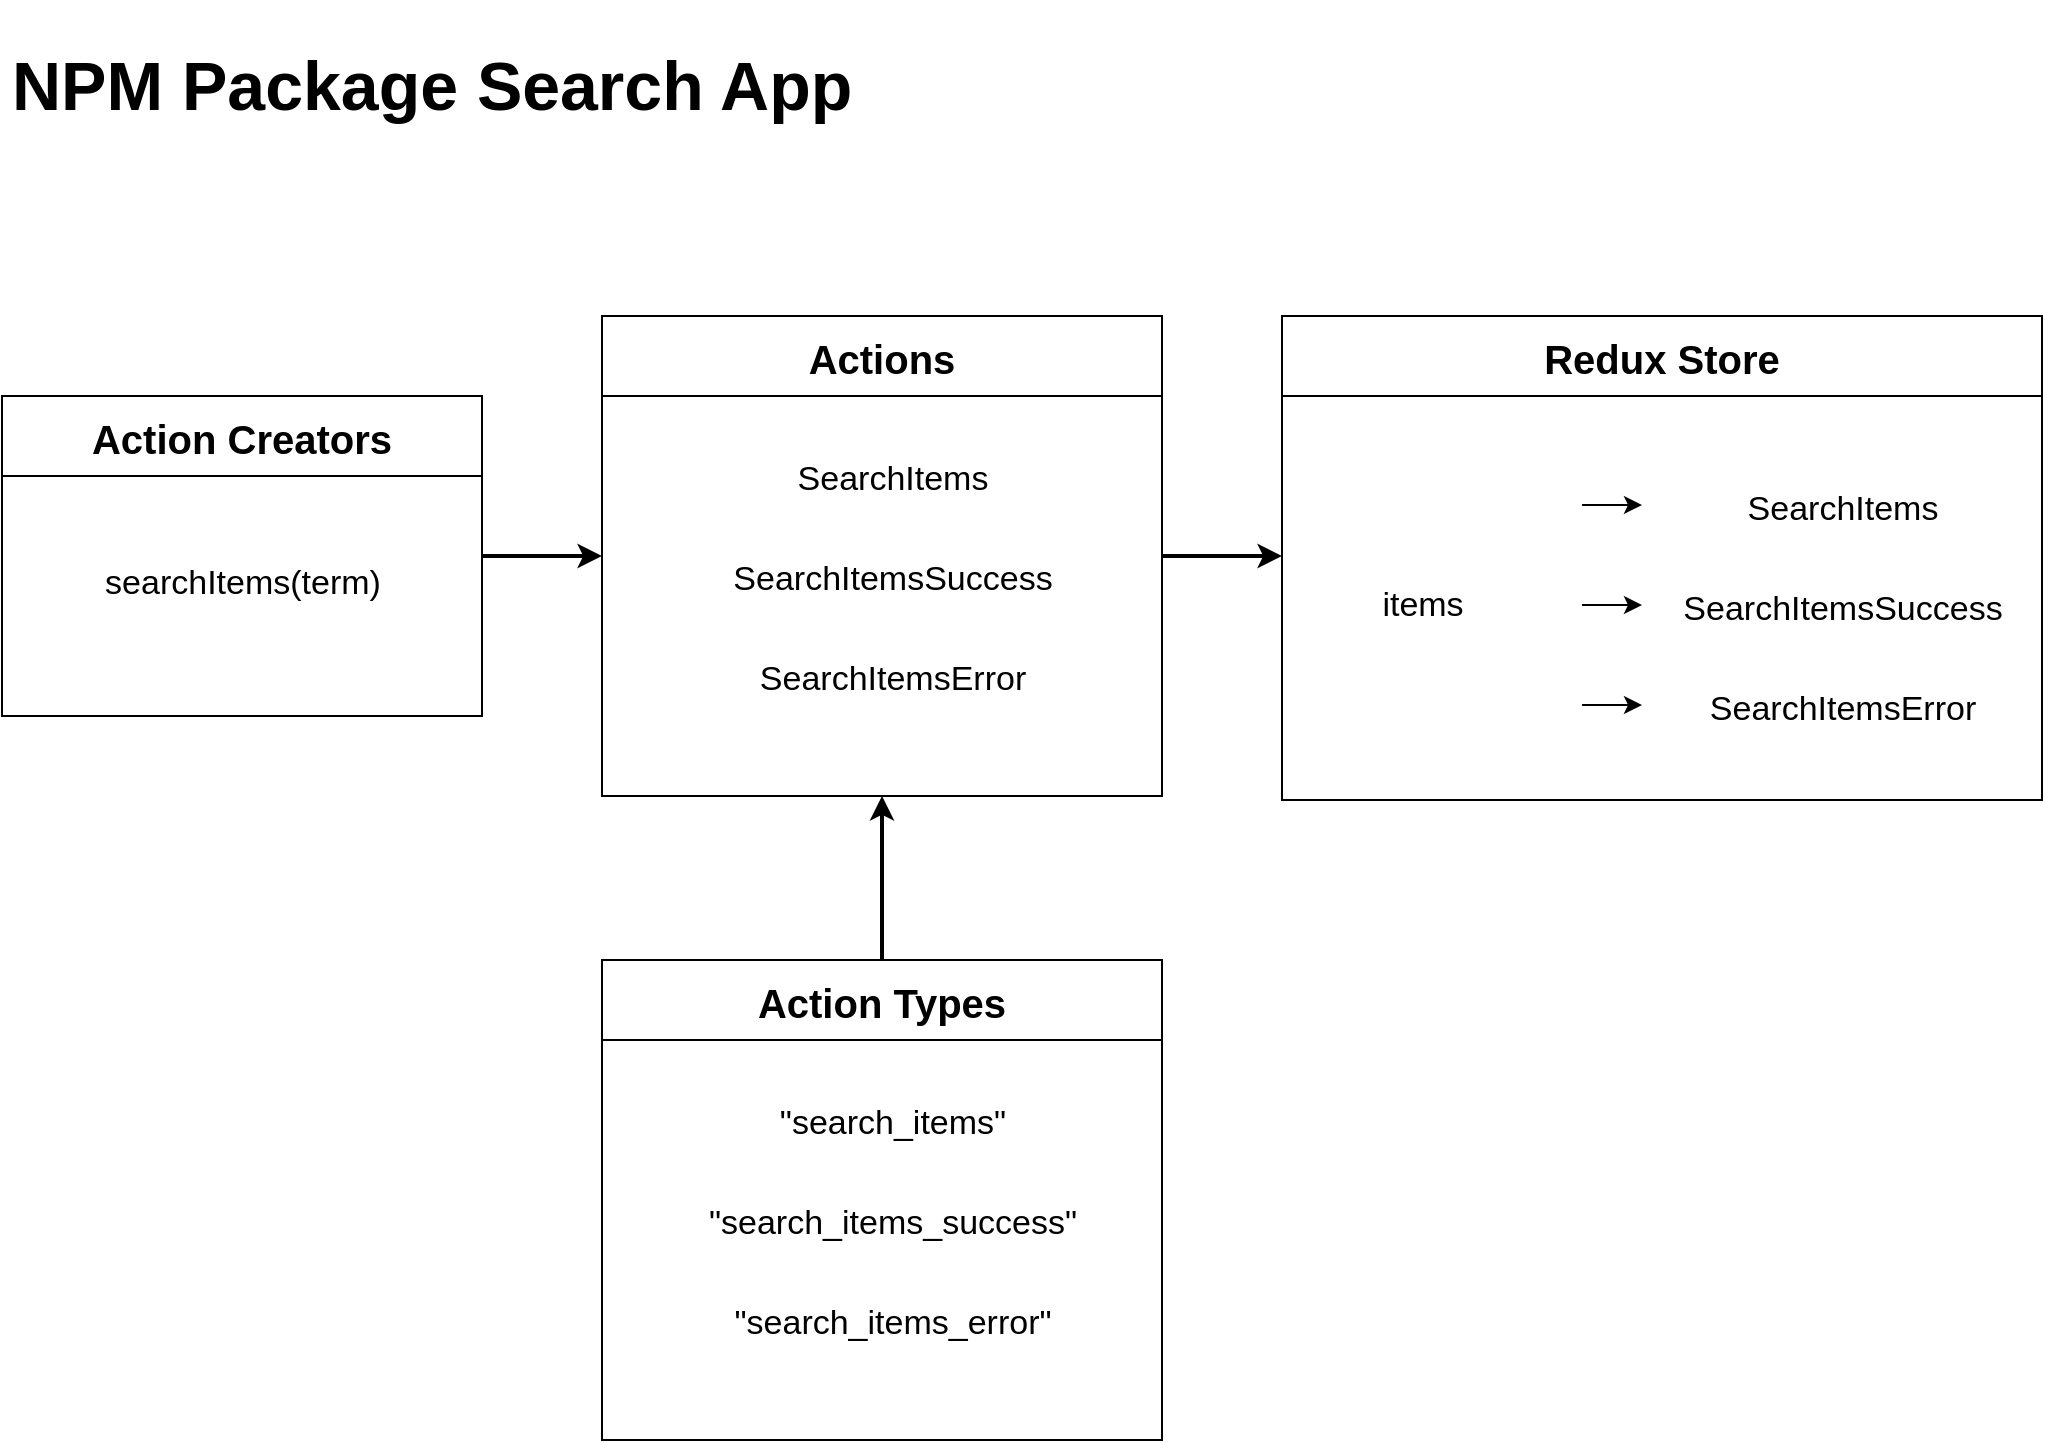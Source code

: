 <mxfile pages="2">
    <diagram id="rVZj79n0Ob877yGKPZXF" name="Page-1">
        <mxGraphModel dx="1013" dy="462" grid="1" gridSize="10" guides="1" tooltips="1" connect="1" arrows="1" fold="1" page="1" pageScale="1" pageWidth="1100" pageHeight="850" math="0" shadow="0">
            <root>
                <mxCell id="0"/>
                <mxCell id="1" parent="0"/>
                <mxCell id="a4bU4X2QWl-O1gPmdE-o-12" value="" style="edgeStyle=orthogonalEdgeStyle;rounded=0;orthogonalLoop=1;jettySize=auto;html=1;fontSize=17;strokeWidth=2;" parent="1" source="a4bU4X2QWl-O1gPmdE-o-2" edge="1">
                    <mxGeometry relative="1" as="geometry">
                        <mxPoint x="340" y="298" as="targetPoint"/>
                    </mxGeometry>
                </mxCell>
                <mxCell id="a4bU4X2QWl-O1gPmdE-o-2" value="Action Creators" style="swimlane;fontSize=20;startSize=40;fillStyle=auto;" parent="1" vertex="1">
                    <mxGeometry x="40" y="218" width="240" height="160" as="geometry"/>
                </mxCell>
                <mxCell id="a4bU4X2QWl-O1gPmdE-o-3" value="&lt;font style=&quot;font-size: 17px;&quot;&gt;searchItems(term)&lt;/font&gt;" style="text;html=1;align=center;verticalAlign=middle;resizable=0;points=[];autosize=1;strokeColor=none;fillColor=none;fontSize=20;" parent="a4bU4X2QWl-O1gPmdE-o-2" vertex="1">
                    <mxGeometry x="40" y="72" width="160" height="40" as="geometry"/>
                </mxCell>
                <mxCell id="a4bU4X2QWl-O1gPmdE-o-18" style="edgeStyle=orthogonalEdgeStyle;rounded=0;orthogonalLoop=1;jettySize=auto;html=1;entryX=0.5;entryY=1;entryDx=0;entryDy=0;strokeWidth=2;fontSize=17;" parent="1" source="a4bU4X2QWl-O1gPmdE-o-5" target="a4bU4X2QWl-O1gPmdE-o-14" edge="1">
                    <mxGeometry relative="1" as="geometry"/>
                </mxCell>
                <mxCell id="a4bU4X2QWl-O1gPmdE-o-5" value="Action Types" style="swimlane;fontSize=20;startSize=40;" parent="1" vertex="1">
                    <mxGeometry x="340" y="500" width="280" height="240" as="geometry"/>
                </mxCell>
                <mxCell id="a4bU4X2QWl-O1gPmdE-o-6" value="&lt;span style=&quot;font-size: 17px;&quot;&gt;&quot;search_items&quot;&lt;/span&gt;" style="text;html=1;align=center;verticalAlign=middle;resizable=0;points=[];autosize=1;strokeColor=none;fillColor=none;fontSize=20;" parent="a4bU4X2QWl-O1gPmdE-o-5" vertex="1">
                    <mxGeometry x="75" y="60" width="140" height="40" as="geometry"/>
                </mxCell>
                <mxCell id="a4bU4X2QWl-O1gPmdE-o-7" value="&lt;font style=&quot;font-size: 17px;&quot;&gt;&quot;search_items_success&quot;&lt;/font&gt;" style="text;html=1;align=center;verticalAlign=middle;resizable=0;points=[];autosize=1;strokeColor=none;fillColor=none;fontSize=20;" parent="a4bU4X2QWl-O1gPmdE-o-5" vertex="1">
                    <mxGeometry x="40" y="110" width="210" height="40" as="geometry"/>
                </mxCell>
                <mxCell id="a4bU4X2QWl-O1gPmdE-o-9" value="&lt;span style=&quot;font-size: 17px;&quot;&gt;&quot;search_items_error&quot;&lt;/span&gt;" style="text;html=1;align=center;verticalAlign=middle;resizable=0;points=[];autosize=1;strokeColor=none;fillColor=none;fontSize=20;" parent="a4bU4X2QWl-O1gPmdE-o-5" vertex="1">
                    <mxGeometry x="55" y="160" width="180" height="40" as="geometry"/>
                </mxCell>
                <mxCell id="a4bU4X2QWl-O1gPmdE-o-11" value="&lt;h1&gt;&lt;span style=&quot;background-color: initial;&quot;&gt;NPM Package Search App&lt;/span&gt;&lt;br&gt;&lt;/h1&gt;" style="text;html=1;strokeColor=none;fillColor=none;spacing=5;spacingTop=-20;whiteSpace=wrap;overflow=hidden;rounded=0;fontSize=17;" parent="1" vertex="1">
                    <mxGeometry x="40" y="30" width="450" height="70" as="geometry"/>
                </mxCell>
                <mxCell id="a4bU4X2QWl-O1gPmdE-o-28" style="edgeStyle=orthogonalEdgeStyle;rounded=0;orthogonalLoop=1;jettySize=auto;html=1;strokeWidth=2;fontSize=17;" parent="1" source="a4bU4X2QWl-O1gPmdE-o-14" edge="1">
                    <mxGeometry relative="1" as="geometry">
                        <mxPoint x="680" y="298" as="targetPoint"/>
                    </mxGeometry>
                </mxCell>
                <mxCell id="a4bU4X2QWl-O1gPmdE-o-14" value="Actions" style="swimlane;fontSize=20;startSize=40;" parent="1" vertex="1">
                    <mxGeometry x="340" y="178" width="280" height="240" as="geometry"/>
                </mxCell>
                <mxCell id="a4bU4X2QWl-O1gPmdE-o-15" value="&lt;font style=&quot;font-size: 17px;&quot;&gt;SearchItems&lt;/font&gt;" style="text;html=1;align=center;verticalAlign=middle;resizable=0;points=[];autosize=1;strokeColor=none;fillColor=none;fontSize=20;" parent="a4bU4X2QWl-O1gPmdE-o-14" vertex="1">
                    <mxGeometry x="85" y="60" width="120" height="40" as="geometry"/>
                </mxCell>
                <mxCell id="a4bU4X2QWl-O1gPmdE-o-16" value="&lt;font style=&quot;font-size: 17px;&quot;&gt;SearchItemsSuccess&lt;/font&gt;" style="text;html=1;align=center;verticalAlign=middle;resizable=0;points=[];autosize=1;strokeColor=none;fillColor=none;fontSize=20;" parent="a4bU4X2QWl-O1gPmdE-o-14" vertex="1">
                    <mxGeometry x="55" y="110" width="180" height="40" as="geometry"/>
                </mxCell>
                <mxCell id="a4bU4X2QWl-O1gPmdE-o-17" value="&lt;font style=&quot;font-size: 17px;&quot;&gt;SearchItemsError&lt;/font&gt;" style="text;html=1;align=center;verticalAlign=middle;resizable=0;points=[];autosize=1;strokeColor=none;fillColor=none;fontSize=20;" parent="a4bU4X2QWl-O1gPmdE-o-14" vertex="1">
                    <mxGeometry x="65" y="160" width="160" height="40" as="geometry"/>
                </mxCell>
                <mxCell id="a4bU4X2QWl-O1gPmdE-o-19" value="Redux Store" style="swimlane;fontSize=20;startSize=40;" parent="1" vertex="1">
                    <mxGeometry x="680" y="178" width="380" height="242" as="geometry"/>
                </mxCell>
                <mxCell id="a4bU4X2QWl-O1gPmdE-o-20" value="&lt;font style=&quot;font-size: 17px;&quot;&gt;SearchItems&lt;/font&gt;" style="text;html=1;align=center;verticalAlign=middle;resizable=0;points=[];autosize=1;strokeColor=none;fillColor=none;fontSize=20;" parent="a4bU4X2QWl-O1gPmdE-o-19" vertex="1">
                    <mxGeometry x="220" y="75" width="120" height="40" as="geometry"/>
                </mxCell>
                <mxCell id="a4bU4X2QWl-O1gPmdE-o-21" value="&lt;font style=&quot;font-size: 17px;&quot;&gt;SearchItemsSuccess&lt;/font&gt;" style="text;html=1;align=center;verticalAlign=middle;resizable=0;points=[];autosize=1;strokeColor=none;fillColor=none;fontSize=20;" parent="a4bU4X2QWl-O1gPmdE-o-19" vertex="1">
                    <mxGeometry x="190" y="125" width="180" height="40" as="geometry"/>
                </mxCell>
                <mxCell id="a4bU4X2QWl-O1gPmdE-o-22" value="&lt;font style=&quot;font-size: 17px;&quot;&gt;SearchItemsError&lt;/font&gt;" style="text;html=1;align=center;verticalAlign=middle;resizable=0;points=[];autosize=1;strokeColor=none;fillColor=none;fontSize=20;" parent="a4bU4X2QWl-O1gPmdE-o-19" vertex="1">
                    <mxGeometry x="200" y="175" width="160" height="40" as="geometry"/>
                </mxCell>
                <mxCell id="a4bU4X2QWl-O1gPmdE-o-24" value="items" style="text;html=1;align=center;verticalAlign=middle;resizable=0;points=[];autosize=1;strokeColor=none;fillColor=none;fontSize=17;" parent="a4bU4X2QWl-O1gPmdE-o-19" vertex="1">
                    <mxGeometry x="40" y="130" width="60" height="30" as="geometry"/>
                </mxCell>
                <mxCell id="a4bU4X2QWl-O1gPmdE-o-32" style="edgeStyle=orthogonalEdgeStyle;rounded=0;orthogonalLoop=1;jettySize=auto;html=1;strokeWidth=1;fontSize=17;" parent="a4bU4X2QWl-O1gPmdE-o-19" edge="1">
                    <mxGeometry relative="1" as="geometry">
                        <mxPoint x="180" y="194.5" as="targetPoint"/>
                        <mxPoint x="150" y="194.5" as="sourcePoint"/>
                    </mxGeometry>
                </mxCell>
                <mxCell id="a4bU4X2QWl-O1gPmdE-o-33" style="edgeStyle=orthogonalEdgeStyle;rounded=0;orthogonalLoop=1;jettySize=auto;html=1;strokeWidth=1;fontSize=17;" parent="a4bU4X2QWl-O1gPmdE-o-19" edge="1">
                    <mxGeometry relative="1" as="geometry">
                        <mxPoint x="180" y="144.5" as="targetPoint"/>
                        <mxPoint x="150" y="144.5" as="sourcePoint"/>
                    </mxGeometry>
                </mxCell>
                <mxCell id="a4bU4X2QWl-O1gPmdE-o-34" style="edgeStyle=orthogonalEdgeStyle;rounded=0;orthogonalLoop=1;jettySize=auto;html=1;strokeWidth=1;fontSize=17;" parent="a4bU4X2QWl-O1gPmdE-o-19" edge="1">
                    <mxGeometry relative="1" as="geometry">
                        <mxPoint x="180" y="94.5" as="targetPoint"/>
                        <mxPoint x="150" y="94.5" as="sourcePoint"/>
                    </mxGeometry>
                </mxCell>
            </root>
        </mxGraphModel>
    </diagram>
    <diagram id="rKwuMmLsePZD-WWnuaPv" name="Page-2">
        <mxGraphModel dx="1013" dy="462" grid="1" gridSize="10" guides="1" tooltips="1" connect="1" arrows="1" fold="1" page="1" pageScale="1" pageWidth="1100" pageHeight="850" math="0" shadow="0">
            <root>
                <mxCell id="0"/>
                <mxCell id="1" parent="0"/>
                <mxCell id="pqsvzmEK9OCggu-QEx9_-1" value="src" style="swimlane;fontSize=20;startSize=40;" parent="1" vertex="1">
                    <mxGeometry x="70" y="80" width="970" height="420" as="geometry"/>
                </mxCell>
                <mxCell id="pqsvzmEK9OCggu-QEx9_-2" value="components" style="swimlane;fontSize=17;startSize=30;" parent="pqsvzmEK9OCggu-QEx9_-1" vertex="1">
                    <mxGeometry x="60" y="145" width="270" height="200" as="geometry"/>
                </mxCell>
                <mxCell id="pqsvzmEK9OCggu-QEx9_-3" value="App.tsx" style="rounded=0;whiteSpace=wrap;html=1;fontSize=17;" parent="pqsvzmEK9OCggu-QEx9_-2" vertex="1">
                    <mxGeometry x="75" y="70" width="120" height="40" as="geometry"/>
                </mxCell>
                <mxCell id="pqsvzmEK9OCggu-QEx9_-4" value="ItemsList.tsx" style="rounded=0;whiteSpace=wrap;html=1;fontSize=17;" parent="pqsvzmEK9OCggu-QEx9_-2" vertex="1">
                    <mxGeometry x="75" y="130" width="120" height="40" as="geometry"/>
                </mxCell>
                <mxCell id="pqsvzmEK9OCggu-QEx9_-5" value="redux" style="swimlane;fontSize=17;startSize=30;" parent="pqsvzmEK9OCggu-QEx9_-1" vertex="1">
                    <mxGeometry x="440" y="100" width="430" height="270" as="geometry"/>
                </mxCell>
                <mxCell id="pqsvzmEK9OCggu-QEx9_-7" value="action creators" style="rounded=0;whiteSpace=wrap;html=1;fontSize=17;" parent="pqsvzmEK9OCggu-QEx9_-5" vertex="1">
                    <mxGeometry x="240" y="130" width="142.5" height="40" as="geometry"/>
                </mxCell>
                <mxCell id="pqsvzmEK9OCggu-QEx9_-11" value="reducers" style="rounded=0;whiteSpace=wrap;html=1;fontSize=17;" parent="pqsvzmEK9OCggu-QEx9_-5" vertex="1">
                    <mxGeometry x="240" y="70" width="142.5" height="40" as="geometry"/>
                </mxCell>
                <mxCell id="pqsvzmEK9OCggu-QEx9_-12" value="middlewares" style="rounded=0;whiteSpace=wrap;html=1;fontSize=17;" parent="pqsvzmEK9OCggu-QEx9_-5" vertex="1">
                    <mxGeometry x="240" y="190" width="142.5" height="40" as="geometry"/>
                </mxCell>
                <mxCell id="pqsvzmEK9OCggu-QEx9_-14" value="index.ts" style="rounded=0;whiteSpace=wrap;html=1;fontSize=17;fillColor=#f5f5f5;fontColor=#333333;strokeColor=#666666;" parent="pqsvzmEK9OCggu-QEx9_-5" vertex="1">
                    <mxGeometry x="30" y="130" width="142.5" height="40" as="geometry"/>
                </mxCell>
                <mxCell id="pqsvzmEK9OCggu-QEx9_-15" style="edgeStyle=orthogonalEdgeStyle;rounded=0;orthogonalLoop=1;jettySize=auto;html=1;strokeWidth=1;fontSize=17;" parent="1" edge="1">
                    <mxGeometry relative="1" as="geometry">
                        <mxPoint x="540" y="324" as="targetPoint"/>
                        <mxPoint x="400" y="324" as="sourcePoint"/>
                    </mxGeometry>
                </mxCell>
                <mxCell id="pqsvzmEK9OCggu-QEx9_-16" style="edgeStyle=orthogonalEdgeStyle;rounded=0;orthogonalLoop=1;jettySize=auto;html=1;strokeWidth=1;fontSize=17;" parent="1" edge="1">
                    <mxGeometry relative="1" as="geometry">
                        <mxPoint x="400" y="338" as="targetPoint"/>
                        <mxPoint x="540" y="338" as="sourcePoint"/>
                    </mxGeometry>
                </mxCell>
            </root>
        </mxGraphModel>
    </diagram>
</mxfile>